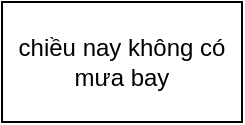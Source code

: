 <mxfile version="15.6.8" type="github">
  <diagram id="r5_h_yE8-FVZ0Pbblisg" name="Page-1">
    <mxGraphModel dx="806" dy="508" grid="1" gridSize="10" guides="1" tooltips="1" connect="1" arrows="1" fold="1" page="1" pageScale="1" pageWidth="850" pageHeight="1100" math="0" shadow="0">
      <root>
        <mxCell id="0" />
        <mxCell id="1" parent="0" />
        <mxCell id="3Q2bsq_tilKYyizaQaDQ-1" value="chiều nay không có mưa bay" style="rounded=0;whiteSpace=wrap;html=1;" vertex="1" parent="1">
          <mxGeometry x="430" y="350" width="120" height="60" as="geometry" />
        </mxCell>
      </root>
    </mxGraphModel>
  </diagram>
</mxfile>
